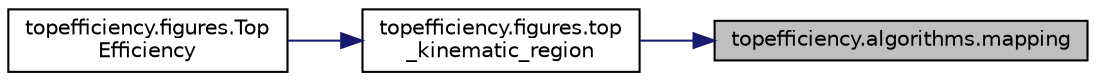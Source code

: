 digraph "topefficiency.algorithms.mapping"
{
 // INTERACTIVE_SVG=YES
 // LATEX_PDF_SIZE
  edge [fontname="Helvetica",fontsize="10",labelfontname="Helvetica",labelfontsize="10"];
  node [fontname="Helvetica",fontsize="10",shape=record];
  rankdir="RL";
  Node1 [label="topefficiency.algorithms.mapping",height=0.2,width=0.4,color="black", fillcolor="grey75", style="filled", fontcolor="black",tooltip=" "];
  Node1 -> Node2 [dir="back",color="midnightblue",fontsize="10",style="solid",fontname="Helvetica"];
  Node2 [label="topefficiency.figures.top\l_kinematic_region",height=0.2,width=0.4,color="black", fillcolor="white", style="filled",URL="$namespacetopefficiency_1_1figures.html#a84945958e13f82db53a47ad3c22e7747",tooltip=" "];
  Node2 -> Node3 [dir="back",color="midnightblue",fontsize="10",style="solid",fontname="Helvetica"];
  Node3 [label="topefficiency.figures.Top\lEfficiency",height=0.2,width=0.4,color="black", fillcolor="white", style="filled",URL="$namespacetopefficiency_1_1figures.html#a5435d7325a85d9ffb1c603735368af55",tooltip=" "];
}

